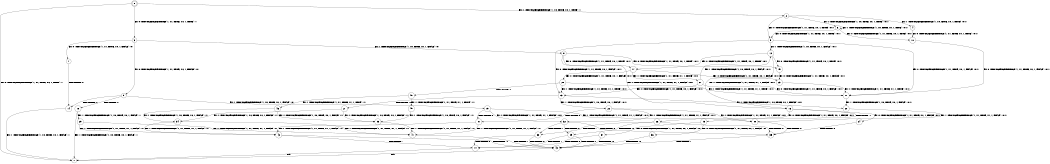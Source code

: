 digraph BCG {
size = "7, 10.5";
center = TRUE;
node [shape = circle];
0 [peripheries = 2];
0 -> 1 [label = "EX !0 !ATOMIC_EXCH_BRANCH (1, +1, TRUE, +0, 1, TRUE) !::"];
0 -> 2 [label = "EX !1 !ATOMIC_EXCH_BRANCH (1, +0, TRUE, +0, 1, TRUE) !::"];
0 -> 3 [label = "EX !0 !ATOMIC_EXCH_BRANCH (1, +1, TRUE, +0, 1, TRUE) !::"];
2 -> 4 [label = "EX !1 !ATOMIC_EXCH_BRANCH (1, +0, TRUE, +0, 1, TRUE) !:0:1:"];
2 -> 5 [label = "EX !0 !ATOMIC_EXCH_BRANCH (1, +1, TRUE, +0, 1, TRUE) !:0:1:"];
2 -> 6 [label = "EX !1 !ATOMIC_EXCH_BRANCH (1, +0, TRUE, +0, 1, TRUE) !:0:1:"];
3 -> 7 [label = "EX !0 !ATOMIC_EXCH_BRANCH (1, +1, TRUE, +0, 1, FALSE) !:0:"];
3 -> 8 [label = "EX !1 !ATOMIC_EXCH_BRANCH (1, +0, TRUE, +0, 1, FALSE) !:0:"];
3 -> 9 [label = "EX !0 !ATOMIC_EXCH_BRANCH (1, +1, TRUE, +0, 1, FALSE) !:0:"];
4 -> 10 [label = "EX !0 !ATOMIC_EXCH_BRANCH (1, +1, TRUE, +0, 1, TRUE) !:0:1:"];
5 -> 11 [label = "EX !0 !ATOMIC_EXCH_BRANCH (1, +1, TRUE, +0, 1, FALSE) !:0:1:"];
5 -> 12 [label = "EX !1 !ATOMIC_EXCH_BRANCH (1, +0, TRUE, +0, 1, FALSE) !:0:1:"];
5 -> 13 [label = "EX !0 !ATOMIC_EXCH_BRANCH (1, +1, TRUE, +0, 1, FALSE) !:0:1:"];
6 -> 10 [label = "EX !0 !ATOMIC_EXCH_BRANCH (1, +1, TRUE, +0, 1, TRUE) !:0:1:"];
6 -> 5 [label = "EX !0 !ATOMIC_EXCH_BRANCH (1, +1, TRUE, +0, 1, TRUE) !:0:1:"];
6 -> 6 [label = "EX !1 !ATOMIC_EXCH_BRANCH (1, +0, TRUE, +0, 1, TRUE) !:0:1:"];
7 -> 14 [label = "TERMINATE !0"];
8 -> 15 [label = "EX !0 !ATOMIC_EXCH_BRANCH (1, +1, TRUE, +0, 1, TRUE) !:0:1:"];
8 -> 16 [label = "EX !1 !ATOMIC_EXCH_BRANCH (1, +1, TRUE, +1, 1, FALSE) !:0:1:"];
8 -> 17 [label = "EX !0 !ATOMIC_EXCH_BRANCH (1, +1, TRUE, +0, 1, TRUE) !:0:1:"];
9 -> 14 [label = "TERMINATE !0"];
9 -> 18 [label = "TERMINATE !0"];
9 -> 19 [label = "EX !1 !ATOMIC_EXCH_BRANCH (1, +0, TRUE, +0, 1, FALSE) !:0:"];
10 -> 11 [label = "EX !0 !ATOMIC_EXCH_BRANCH (1, +1, TRUE, +0, 1, FALSE) !:0:1:"];
11 -> 20 [label = "EX !1 !ATOMIC_EXCH_BRANCH (1, +0, TRUE, +0, 1, FALSE) !:0:1:"];
12 -> 15 [label = "EX !0 !ATOMIC_EXCH_BRANCH (1, +1, TRUE, +0, 1, TRUE) !:0:1:"];
12 -> 16 [label = "EX !1 !ATOMIC_EXCH_BRANCH (1, +1, TRUE, +1, 1, FALSE) !:0:1:"];
12 -> 17 [label = "EX !0 !ATOMIC_EXCH_BRANCH (1, +1, TRUE, +0, 1, TRUE) !:0:1:"];
13 -> 20 [label = "EX !1 !ATOMIC_EXCH_BRANCH (1, +0, TRUE, +0, 1, FALSE) !:0:1:"];
13 -> 21 [label = "TERMINATE !0"];
13 -> 22 [label = "EX !1 !ATOMIC_EXCH_BRANCH (1, +0, TRUE, +0, 1, FALSE) !:0:1:"];
14 -> 1 [label = "EX !1 !ATOMIC_EXCH_BRANCH (1, +0, TRUE, +0, 1, FALSE) !::"];
15 -> 23 [label = "EX !0 !ATOMIC_EXCH_BRANCH (1, +1, TRUE, +0, 1, FALSE) !:0:1:"];
16 -> 24 [label = "EX !0 !ATOMIC_EXCH_BRANCH (1, +1, TRUE, +0, 1, FALSE) !:0:1:"];
16 -> 25 [label = "TERMINATE !1"];
16 -> 26 [label = "EX !0 !ATOMIC_EXCH_BRANCH (1, +1, TRUE, +0, 1, FALSE) !:0:1:"];
17 -> 23 [label = "EX !0 !ATOMIC_EXCH_BRANCH (1, +1, TRUE, +0, 1, FALSE) !:0:1:"];
17 -> 27 [label = "EX !1 !ATOMIC_EXCH_BRANCH (1, +1, TRUE, +1, 1, TRUE) !:0:1:"];
17 -> 28 [label = "EX !0 !ATOMIC_EXCH_BRANCH (1, +1, TRUE, +0, 1, FALSE) !:0:1:"];
18 -> 1 [label = "EX !1 !ATOMIC_EXCH_BRANCH (1, +0, TRUE, +0, 1, FALSE) !::"];
18 -> 29 [label = "EX !1 !ATOMIC_EXCH_BRANCH (1, +0, TRUE, +0, 1, FALSE) !::"];
19 -> 30 [label = "EX !1 !ATOMIC_EXCH_BRANCH (1, +1, TRUE, +1, 1, FALSE) !:0:1:"];
19 -> 31 [label = "TERMINATE !0"];
19 -> 32 [label = "EX !1 !ATOMIC_EXCH_BRANCH (1, +1, TRUE, +1, 1, FALSE) !:0:1:"];
20 -> 30 [label = "EX !1 !ATOMIC_EXCH_BRANCH (1, +1, TRUE, +1, 1, FALSE) !:0:1:"];
21 -> 33 [label = "EX !1 !ATOMIC_EXCH_BRANCH (1, +0, TRUE, +0, 1, FALSE) !:1:"];
21 -> 34 [label = "EX !1 !ATOMIC_EXCH_BRANCH (1, +0, TRUE, +0, 1, FALSE) !:1:"];
22 -> 30 [label = "EX !1 !ATOMIC_EXCH_BRANCH (1, +1, TRUE, +1, 1, FALSE) !:0:1:"];
22 -> 31 [label = "TERMINATE !0"];
22 -> 32 [label = "EX !1 !ATOMIC_EXCH_BRANCH (1, +1, TRUE, +1, 1, FALSE) !:0:1:"];
23 -> 11 [label = "EX !1 !ATOMIC_EXCH_BRANCH (1, +1, TRUE, +1, 1, TRUE) !:0:1:"];
24 -> 35 [label = "TERMINATE !0"];
25 -> 36 [label = "EX !0 !ATOMIC_EXCH_BRANCH (1, +1, TRUE, +0, 1, FALSE) !:0:"];
25 -> 37 [label = "EX !0 !ATOMIC_EXCH_BRANCH (1, +1, TRUE, +0, 1, FALSE) !:0:"];
26 -> 35 [label = "TERMINATE !0"];
26 -> 38 [label = "TERMINATE !1"];
26 -> 39 [label = "TERMINATE !0"];
27 -> 11 [label = "EX !0 !ATOMIC_EXCH_BRANCH (1, +1, TRUE, +0, 1, FALSE) !:0:1:"];
27 -> 12 [label = "EX !1 !ATOMIC_EXCH_BRANCH (1, +0, TRUE, +0, 1, FALSE) !:0:1:"];
27 -> 13 [label = "EX !0 !ATOMIC_EXCH_BRANCH (1, +1, TRUE, +0, 1, FALSE) !:0:1:"];
28 -> 11 [label = "EX !1 !ATOMIC_EXCH_BRANCH (1, +1, TRUE, +1, 1, TRUE) !:0:1:"];
28 -> 40 [label = "TERMINATE !0"];
28 -> 13 [label = "EX !1 !ATOMIC_EXCH_BRANCH (1, +1, TRUE, +1, 1, TRUE) !:0:1:"];
29 -> 41 [label = "EX !1 !ATOMIC_EXCH_BRANCH (1, +1, TRUE, +1, 1, FALSE) !:1:"];
29 -> 42 [label = "EX !1 !ATOMIC_EXCH_BRANCH (1, +1, TRUE, +1, 1, FALSE) !:1:"];
30 -> 35 [label = "TERMINATE !0"];
31 -> 41 [label = "EX !1 !ATOMIC_EXCH_BRANCH (1, +1, TRUE, +1, 1, FALSE) !:1:"];
31 -> 42 [label = "EX !1 !ATOMIC_EXCH_BRANCH (1, +1, TRUE, +1, 1, FALSE) !:1:"];
32 -> 35 [label = "TERMINATE !0"];
32 -> 38 [label = "TERMINATE !1"];
32 -> 39 [label = "TERMINATE !0"];
33 -> 41 [label = "EX !1 !ATOMIC_EXCH_BRANCH (1, +1, TRUE, +1, 1, FALSE) !:1:"];
34 -> 41 [label = "EX !1 !ATOMIC_EXCH_BRANCH (1, +1, TRUE, +1, 1, FALSE) !:1:"];
34 -> 42 [label = "EX !1 !ATOMIC_EXCH_BRANCH (1, +1, TRUE, +1, 1, FALSE) !:1:"];
35 -> 43 [label = "TERMINATE !1"];
36 -> 43 [label = "TERMINATE !0"];
37 -> 43 [label = "TERMINATE !0"];
37 -> 44 [label = "TERMINATE !0"];
38 -> 43 [label = "TERMINATE !0"];
38 -> 44 [label = "TERMINATE !0"];
39 -> 43 [label = "TERMINATE !1"];
39 -> 44 [label = "TERMINATE !1"];
40 -> 45 [label = "EX !1 !ATOMIC_EXCH_BRANCH (1, +1, TRUE, +1, 1, TRUE) !:1:"];
40 -> 46 [label = "EX !1 !ATOMIC_EXCH_BRANCH (1, +1, TRUE, +1, 1, TRUE) !:1:"];
41 -> 43 [label = "TERMINATE !1"];
42 -> 43 [label = "TERMINATE !1"];
42 -> 44 [label = "TERMINATE !1"];
43 -> 1 [label = "exit"];
44 -> 1 [label = "exit"];
45 -> 33 [label = "EX !1 !ATOMIC_EXCH_BRANCH (1, +0, TRUE, +0, 1, FALSE) !:1:"];
46 -> 33 [label = "EX !1 !ATOMIC_EXCH_BRANCH (1, +0, TRUE, +0, 1, FALSE) !:1:"];
46 -> 34 [label = "EX !1 !ATOMIC_EXCH_BRANCH (1, +0, TRUE, +0, 1, FALSE) !:1:"];
}
